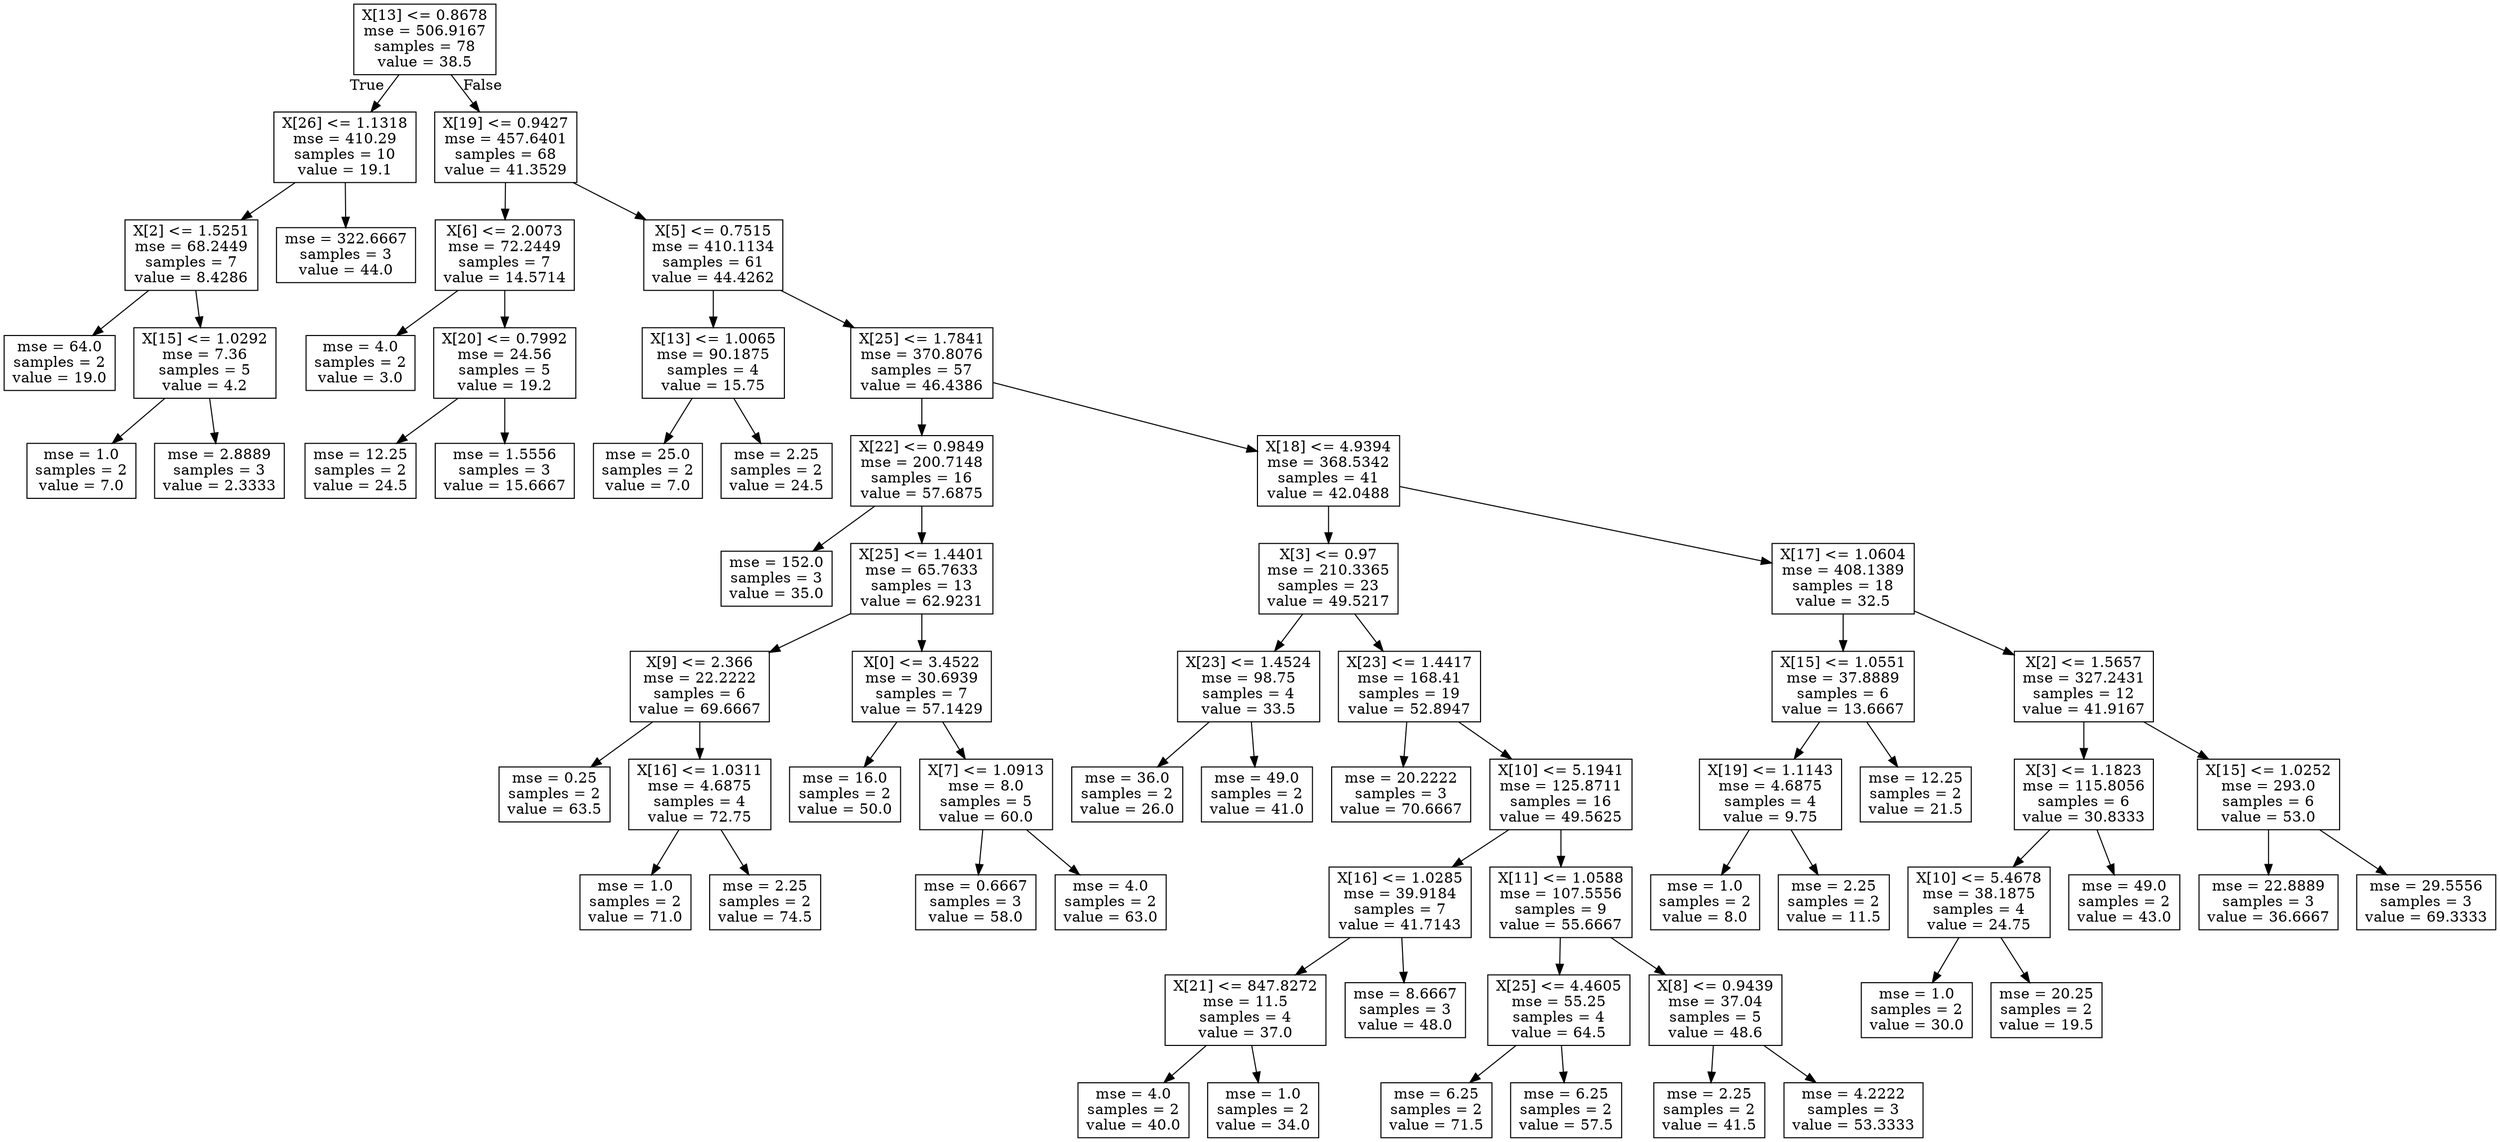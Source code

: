 digraph Tree {
node [shape=box] ;
0 [label="X[13] <= 0.8678\nmse = 506.9167\nsamples = 78\nvalue = 38.5"] ;
1 [label="X[26] <= 1.1318\nmse = 410.29\nsamples = 10\nvalue = 19.1"] ;
0 -> 1 [labeldistance=2.5, labelangle=45, headlabel="True"] ;
2 [label="X[2] <= 1.5251\nmse = 68.2449\nsamples = 7\nvalue = 8.4286"] ;
1 -> 2 ;
3 [label="mse = 64.0\nsamples = 2\nvalue = 19.0"] ;
2 -> 3 ;
4 [label="X[15] <= 1.0292\nmse = 7.36\nsamples = 5\nvalue = 4.2"] ;
2 -> 4 ;
5 [label="mse = 1.0\nsamples = 2\nvalue = 7.0"] ;
4 -> 5 ;
6 [label="mse = 2.8889\nsamples = 3\nvalue = 2.3333"] ;
4 -> 6 ;
7 [label="mse = 322.6667\nsamples = 3\nvalue = 44.0"] ;
1 -> 7 ;
8 [label="X[19] <= 0.9427\nmse = 457.6401\nsamples = 68\nvalue = 41.3529"] ;
0 -> 8 [labeldistance=2.5, labelangle=-45, headlabel="False"] ;
9 [label="X[6] <= 2.0073\nmse = 72.2449\nsamples = 7\nvalue = 14.5714"] ;
8 -> 9 ;
10 [label="mse = 4.0\nsamples = 2\nvalue = 3.0"] ;
9 -> 10 ;
11 [label="X[20] <= 0.7992\nmse = 24.56\nsamples = 5\nvalue = 19.2"] ;
9 -> 11 ;
12 [label="mse = 12.25\nsamples = 2\nvalue = 24.5"] ;
11 -> 12 ;
13 [label="mse = 1.5556\nsamples = 3\nvalue = 15.6667"] ;
11 -> 13 ;
14 [label="X[5] <= 0.7515\nmse = 410.1134\nsamples = 61\nvalue = 44.4262"] ;
8 -> 14 ;
15 [label="X[13] <= 1.0065\nmse = 90.1875\nsamples = 4\nvalue = 15.75"] ;
14 -> 15 ;
16 [label="mse = 25.0\nsamples = 2\nvalue = 7.0"] ;
15 -> 16 ;
17 [label="mse = 2.25\nsamples = 2\nvalue = 24.5"] ;
15 -> 17 ;
18 [label="X[25] <= 1.7841\nmse = 370.8076\nsamples = 57\nvalue = 46.4386"] ;
14 -> 18 ;
19 [label="X[22] <= 0.9849\nmse = 200.7148\nsamples = 16\nvalue = 57.6875"] ;
18 -> 19 ;
20 [label="mse = 152.0\nsamples = 3\nvalue = 35.0"] ;
19 -> 20 ;
21 [label="X[25] <= 1.4401\nmse = 65.7633\nsamples = 13\nvalue = 62.9231"] ;
19 -> 21 ;
22 [label="X[9] <= 2.366\nmse = 22.2222\nsamples = 6\nvalue = 69.6667"] ;
21 -> 22 ;
23 [label="mse = 0.25\nsamples = 2\nvalue = 63.5"] ;
22 -> 23 ;
24 [label="X[16] <= 1.0311\nmse = 4.6875\nsamples = 4\nvalue = 72.75"] ;
22 -> 24 ;
25 [label="mse = 1.0\nsamples = 2\nvalue = 71.0"] ;
24 -> 25 ;
26 [label="mse = 2.25\nsamples = 2\nvalue = 74.5"] ;
24 -> 26 ;
27 [label="X[0] <= 3.4522\nmse = 30.6939\nsamples = 7\nvalue = 57.1429"] ;
21 -> 27 ;
28 [label="mse = 16.0\nsamples = 2\nvalue = 50.0"] ;
27 -> 28 ;
29 [label="X[7] <= 1.0913\nmse = 8.0\nsamples = 5\nvalue = 60.0"] ;
27 -> 29 ;
30 [label="mse = 0.6667\nsamples = 3\nvalue = 58.0"] ;
29 -> 30 ;
31 [label="mse = 4.0\nsamples = 2\nvalue = 63.0"] ;
29 -> 31 ;
32 [label="X[18] <= 4.9394\nmse = 368.5342\nsamples = 41\nvalue = 42.0488"] ;
18 -> 32 ;
33 [label="X[3] <= 0.97\nmse = 210.3365\nsamples = 23\nvalue = 49.5217"] ;
32 -> 33 ;
34 [label="X[23] <= 1.4524\nmse = 98.75\nsamples = 4\nvalue = 33.5"] ;
33 -> 34 ;
35 [label="mse = 36.0\nsamples = 2\nvalue = 26.0"] ;
34 -> 35 ;
36 [label="mse = 49.0\nsamples = 2\nvalue = 41.0"] ;
34 -> 36 ;
37 [label="X[23] <= 1.4417\nmse = 168.41\nsamples = 19\nvalue = 52.8947"] ;
33 -> 37 ;
38 [label="mse = 20.2222\nsamples = 3\nvalue = 70.6667"] ;
37 -> 38 ;
39 [label="X[10] <= 5.1941\nmse = 125.8711\nsamples = 16\nvalue = 49.5625"] ;
37 -> 39 ;
40 [label="X[16] <= 1.0285\nmse = 39.9184\nsamples = 7\nvalue = 41.7143"] ;
39 -> 40 ;
41 [label="X[21] <= 847.8272\nmse = 11.5\nsamples = 4\nvalue = 37.0"] ;
40 -> 41 ;
42 [label="mse = 4.0\nsamples = 2\nvalue = 40.0"] ;
41 -> 42 ;
43 [label="mse = 1.0\nsamples = 2\nvalue = 34.0"] ;
41 -> 43 ;
44 [label="mse = 8.6667\nsamples = 3\nvalue = 48.0"] ;
40 -> 44 ;
45 [label="X[11] <= 1.0588\nmse = 107.5556\nsamples = 9\nvalue = 55.6667"] ;
39 -> 45 ;
46 [label="X[25] <= 4.4605\nmse = 55.25\nsamples = 4\nvalue = 64.5"] ;
45 -> 46 ;
47 [label="mse = 6.25\nsamples = 2\nvalue = 71.5"] ;
46 -> 47 ;
48 [label="mse = 6.25\nsamples = 2\nvalue = 57.5"] ;
46 -> 48 ;
49 [label="X[8] <= 0.9439\nmse = 37.04\nsamples = 5\nvalue = 48.6"] ;
45 -> 49 ;
50 [label="mse = 2.25\nsamples = 2\nvalue = 41.5"] ;
49 -> 50 ;
51 [label="mse = 4.2222\nsamples = 3\nvalue = 53.3333"] ;
49 -> 51 ;
52 [label="X[17] <= 1.0604\nmse = 408.1389\nsamples = 18\nvalue = 32.5"] ;
32 -> 52 ;
53 [label="X[15] <= 1.0551\nmse = 37.8889\nsamples = 6\nvalue = 13.6667"] ;
52 -> 53 ;
54 [label="X[19] <= 1.1143\nmse = 4.6875\nsamples = 4\nvalue = 9.75"] ;
53 -> 54 ;
55 [label="mse = 1.0\nsamples = 2\nvalue = 8.0"] ;
54 -> 55 ;
56 [label="mse = 2.25\nsamples = 2\nvalue = 11.5"] ;
54 -> 56 ;
57 [label="mse = 12.25\nsamples = 2\nvalue = 21.5"] ;
53 -> 57 ;
58 [label="X[2] <= 1.5657\nmse = 327.2431\nsamples = 12\nvalue = 41.9167"] ;
52 -> 58 ;
59 [label="X[3] <= 1.1823\nmse = 115.8056\nsamples = 6\nvalue = 30.8333"] ;
58 -> 59 ;
60 [label="X[10] <= 5.4678\nmse = 38.1875\nsamples = 4\nvalue = 24.75"] ;
59 -> 60 ;
61 [label="mse = 1.0\nsamples = 2\nvalue = 30.0"] ;
60 -> 61 ;
62 [label="mse = 20.25\nsamples = 2\nvalue = 19.5"] ;
60 -> 62 ;
63 [label="mse = 49.0\nsamples = 2\nvalue = 43.0"] ;
59 -> 63 ;
64 [label="X[15] <= 1.0252\nmse = 293.0\nsamples = 6\nvalue = 53.0"] ;
58 -> 64 ;
65 [label="mse = 22.8889\nsamples = 3\nvalue = 36.6667"] ;
64 -> 65 ;
66 [label="mse = 29.5556\nsamples = 3\nvalue = 69.3333"] ;
64 -> 66 ;
}